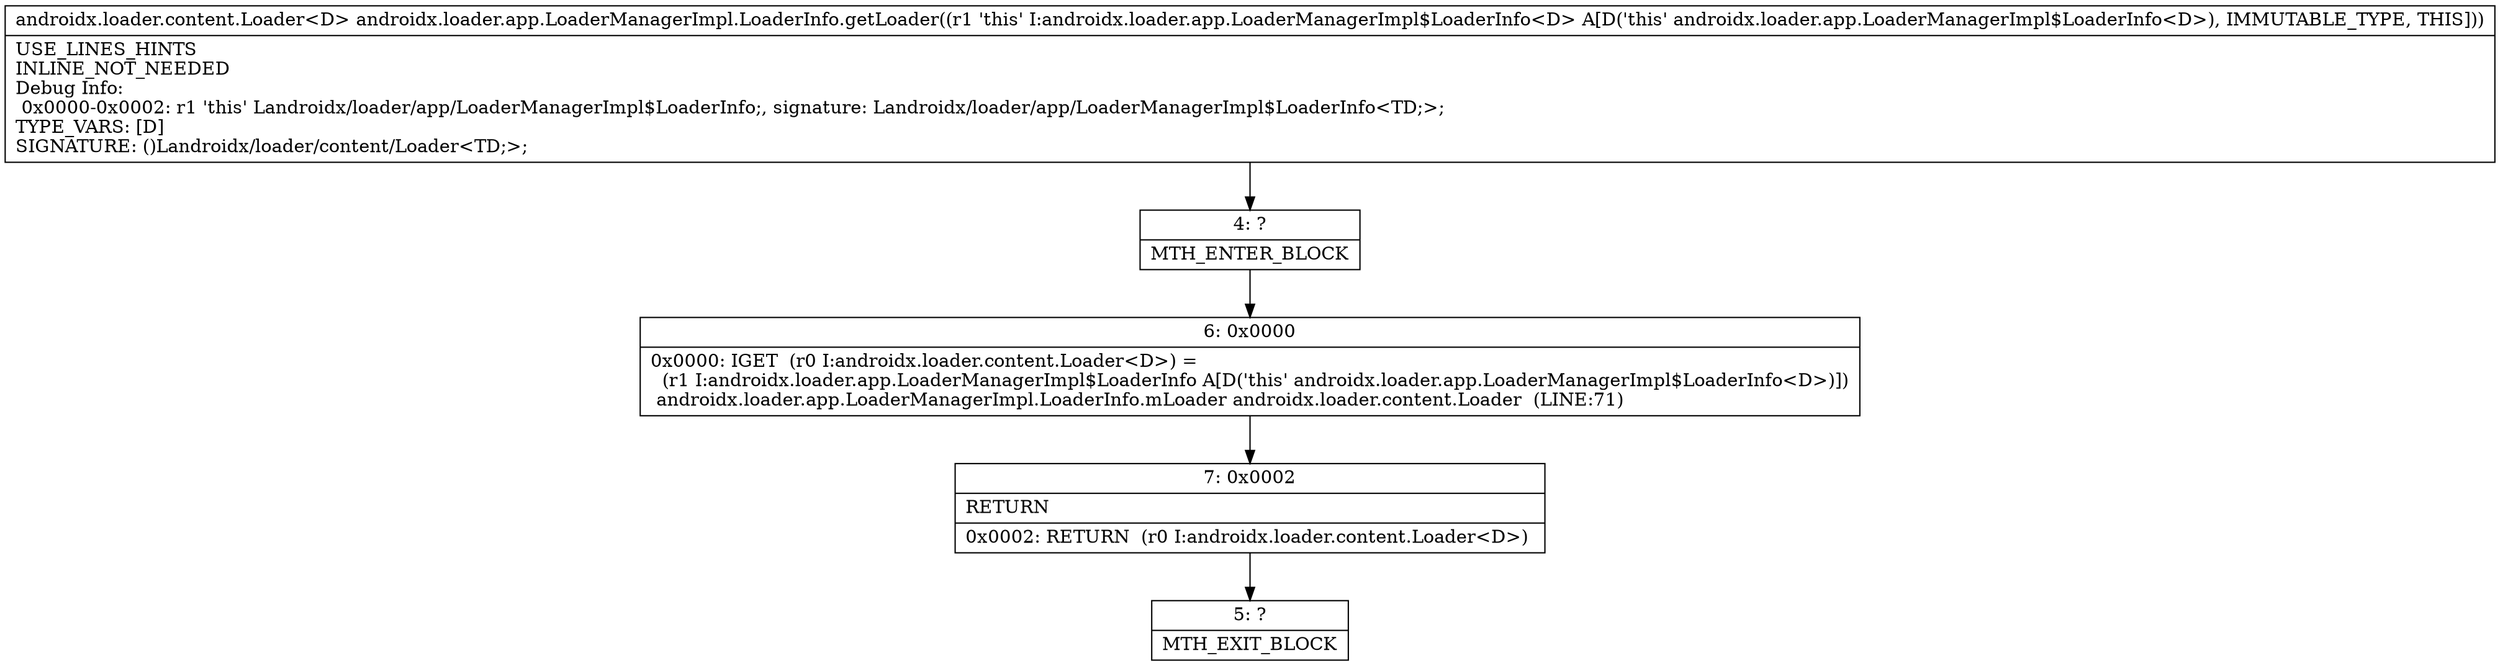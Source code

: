 digraph "CFG forandroidx.loader.app.LoaderManagerImpl.LoaderInfo.getLoader()Landroidx\/loader\/content\/Loader;" {
Node_4 [shape=record,label="{4\:\ ?|MTH_ENTER_BLOCK\l}"];
Node_6 [shape=record,label="{6\:\ 0x0000|0x0000: IGET  (r0 I:androidx.loader.content.Loader\<D\>) = \l  (r1 I:androidx.loader.app.LoaderManagerImpl$LoaderInfo A[D('this' androidx.loader.app.LoaderManagerImpl$LoaderInfo\<D\>)])\l androidx.loader.app.LoaderManagerImpl.LoaderInfo.mLoader androidx.loader.content.Loader  (LINE:71)\l}"];
Node_7 [shape=record,label="{7\:\ 0x0002|RETURN\l|0x0002: RETURN  (r0 I:androidx.loader.content.Loader\<D\>) \l}"];
Node_5 [shape=record,label="{5\:\ ?|MTH_EXIT_BLOCK\l}"];
MethodNode[shape=record,label="{androidx.loader.content.Loader\<D\> androidx.loader.app.LoaderManagerImpl.LoaderInfo.getLoader((r1 'this' I:androidx.loader.app.LoaderManagerImpl$LoaderInfo\<D\> A[D('this' androidx.loader.app.LoaderManagerImpl$LoaderInfo\<D\>), IMMUTABLE_TYPE, THIS]))  | USE_LINES_HINTS\lINLINE_NOT_NEEDED\lDebug Info:\l  0x0000\-0x0002: r1 'this' Landroidx\/loader\/app\/LoaderManagerImpl$LoaderInfo;, signature: Landroidx\/loader\/app\/LoaderManagerImpl$LoaderInfo\<TD;\>;\lTYPE_VARS: [D]\lSIGNATURE: ()Landroidx\/loader\/content\/Loader\<TD;\>;\l}"];
MethodNode -> Node_4;Node_4 -> Node_6;
Node_6 -> Node_7;
Node_7 -> Node_5;
}

